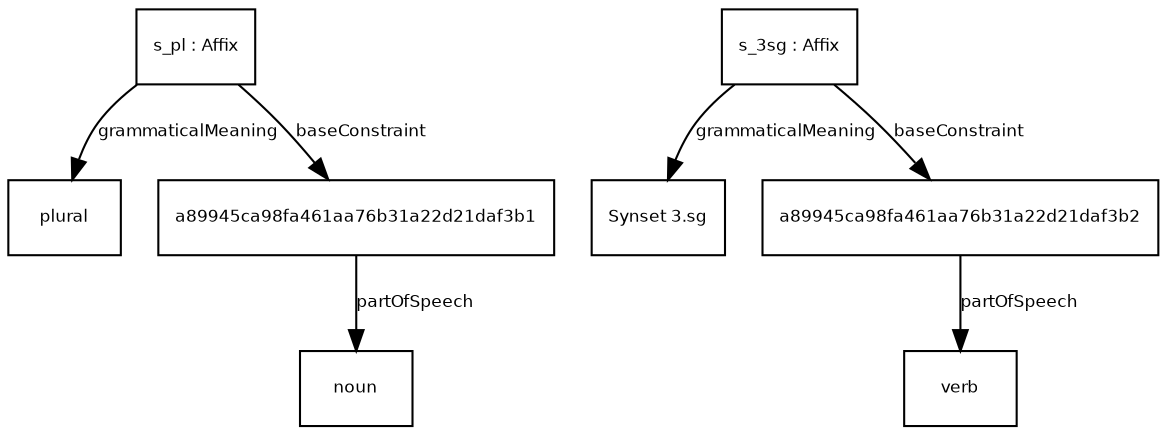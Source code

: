 digraph G {
  fontname = "Bitstream Vera Sans"
    fontsize = 8

    node [
      fontname = "Bitstream Vera Sans"
      fontsize = 8
      shape = "record"
    ]

    edge [
      fontname = "Bitstream Vera Sans"
      fontsize = 8
    ]
 
plural [ label="{plural}" ]
s_pl -> plural [ label="grammaticalMeaning" ] 
noun [ label="{noun}" ]
a89945ca98fa461aa76b31a22d21daf3b1 -> noun [ label="partOfSpeech" ] 
a89945ca98fa461aa76b31a22d21daf3b1 [ label="{a89945ca98fa461aa76b31a22d21daf3b1}" ]
s_pl -> a89945ca98fa461aa76b31a22d21daf3b1 [ label="baseConstraint" ] 
s_pl [ label="{s_pl : Affix}" ]
Synset3sg [ label="{Synset 3.sg}" ]
s_3sg -> Synset3sg [ label="grammaticalMeaning" ] 
verb [ label="{verb}" ]
a89945ca98fa461aa76b31a22d21daf3b2 -> verb [ label="partOfSpeech" ] 
a89945ca98fa461aa76b31a22d21daf3b2 [ label="{a89945ca98fa461aa76b31a22d21daf3b2}" ]
s_3sg -> a89945ca98fa461aa76b31a22d21daf3b2 [ label="baseConstraint" ] 
s_3sg [ label="{s_3sg : Affix}" ]
}
